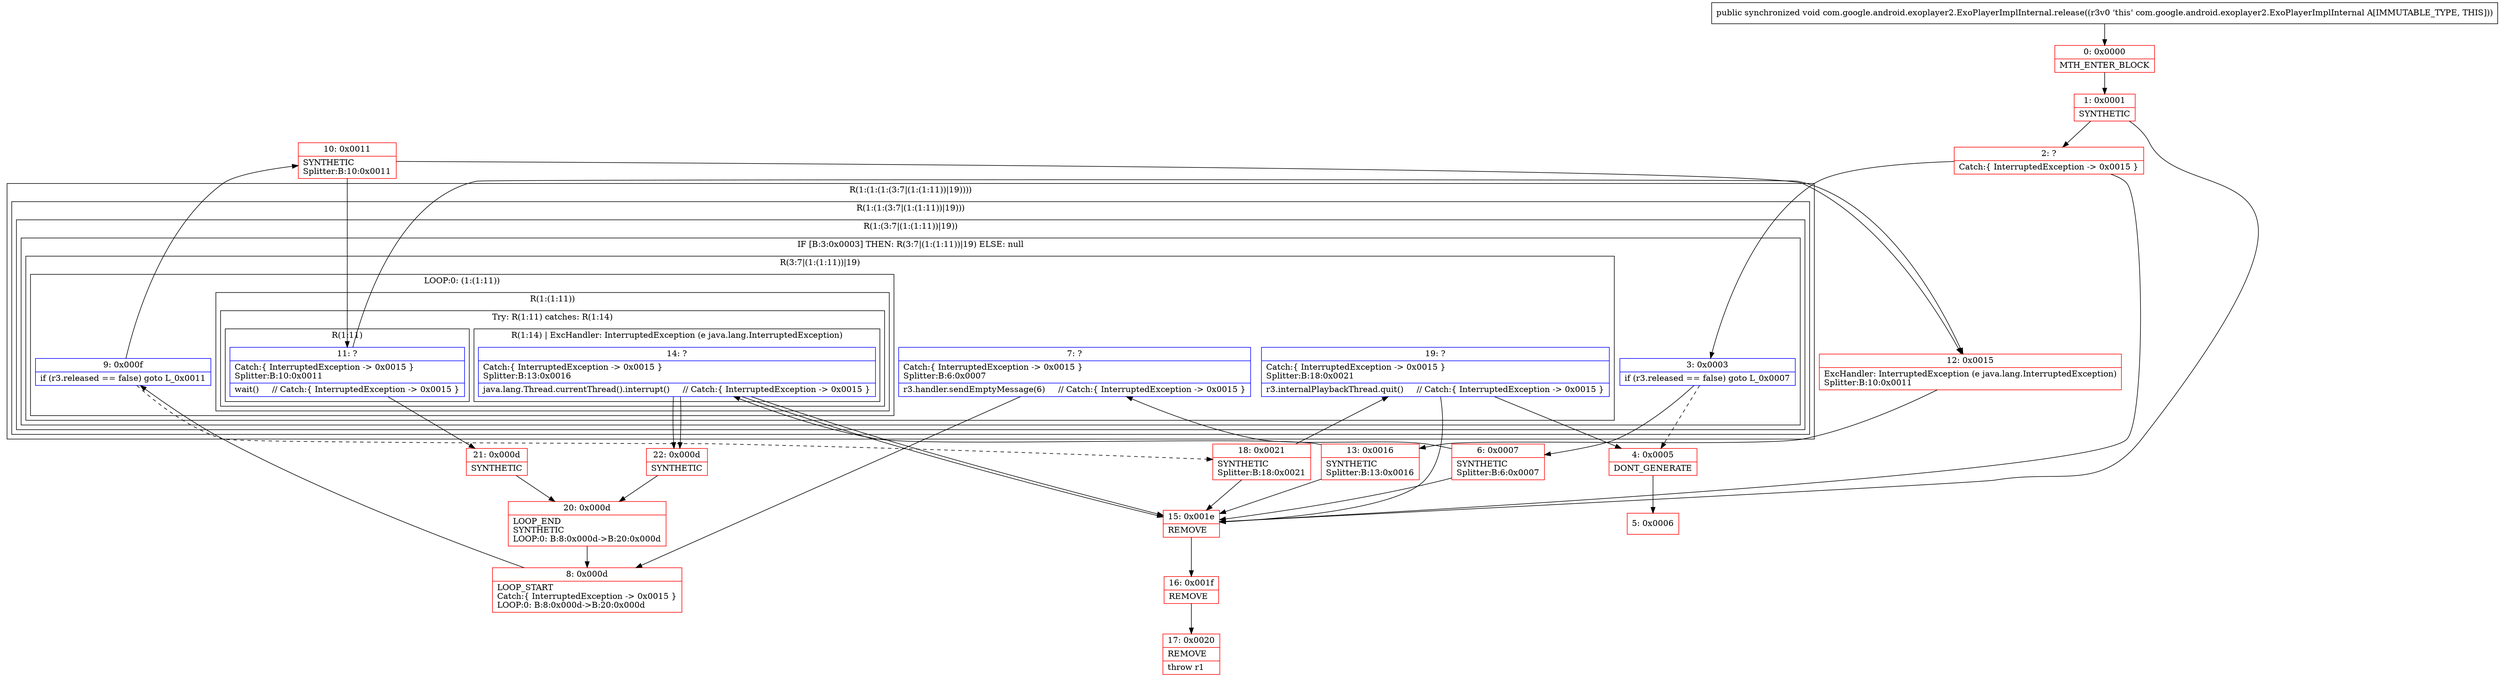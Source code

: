 digraph "CFG forcom.google.android.exoplayer2.ExoPlayerImplInternal.release()V" {
subgraph cluster_Region_1065898525 {
label = "R(1:(1:(1:(3:7|(1:(1:11))|19))))";
node [shape=record,color=blue];
subgraph cluster_Region_1639733716 {
label = "R(1:(1:(3:7|(1:(1:11))|19)))";
node [shape=record,color=blue];
subgraph cluster_Region_1260154886 {
label = "R(1:(3:7|(1:(1:11))|19))";
node [shape=record,color=blue];
subgraph cluster_IfRegion_1096196567 {
label = "IF [B:3:0x0003] THEN: R(3:7|(1:(1:11))|19) ELSE: null";
node [shape=record,color=blue];
Node_3 [shape=record,label="{3\:\ 0x0003|if (r3.released == false) goto L_0x0007\l}"];
subgraph cluster_Region_1009978202 {
label = "R(3:7|(1:(1:11))|19)";
node [shape=record,color=blue];
Node_7 [shape=record,label="{7\:\ ?|Catch:\{ InterruptedException \-\> 0x0015 \}\lSplitter:B:6:0x0007\l|r3.handler.sendEmptyMessage(6)     \/\/ Catch:\{ InterruptedException \-\> 0x0015 \}\l}"];
subgraph cluster_LoopRegion_1061324785 {
label = "LOOP:0: (1:(1:11))";
node [shape=record,color=blue];
Node_9 [shape=record,label="{9\:\ 0x000f|if (r3.released == false) goto L_0x0011\l}"];
subgraph cluster_Region_393632863 {
label = "R(1:(1:11))";
node [shape=record,color=blue];
subgraph cluster_TryCatchRegion_1675235199 {
label = "Try: R(1:11) catches: R(1:14)";
node [shape=record,color=blue];
subgraph cluster_Region_1192735109 {
label = "R(1:11)";
node [shape=record,color=blue];
Node_11 [shape=record,label="{11\:\ ?|Catch:\{ InterruptedException \-\> 0x0015 \}\lSplitter:B:10:0x0011\l|wait()     \/\/ Catch:\{ InterruptedException \-\> 0x0015 \}\l}"];
}
subgraph cluster_Region_1816255385 {
label = "R(1:14) | ExcHandler: InterruptedException (e java.lang.InterruptedException)\l";
node [shape=record,color=blue];
Node_14 [shape=record,label="{14\:\ ?|Catch:\{ InterruptedException \-\> 0x0015 \}\lSplitter:B:13:0x0016\l|java.lang.Thread.currentThread().interrupt()     \/\/ Catch:\{ InterruptedException \-\> 0x0015 \}\l}"];
}
}
}
}
Node_19 [shape=record,label="{19\:\ ?|Catch:\{ InterruptedException \-\> 0x0015 \}\lSplitter:B:18:0x0021\l|r3.internalPlaybackThread.quit()     \/\/ Catch:\{ InterruptedException \-\> 0x0015 \}\l}"];
}
}
}
}
}
subgraph cluster_Region_1816255385 {
label = "R(1:14) | ExcHandler: InterruptedException (e java.lang.InterruptedException)\l";
node [shape=record,color=blue];
Node_14 [shape=record,label="{14\:\ ?|Catch:\{ InterruptedException \-\> 0x0015 \}\lSplitter:B:13:0x0016\l|java.lang.Thread.currentThread().interrupt()     \/\/ Catch:\{ InterruptedException \-\> 0x0015 \}\l}"];
}
Node_0 [shape=record,color=red,label="{0\:\ 0x0000|MTH_ENTER_BLOCK\l}"];
Node_1 [shape=record,color=red,label="{1\:\ 0x0001|SYNTHETIC\l}"];
Node_2 [shape=record,color=red,label="{2\:\ ?|Catch:\{ InterruptedException \-\> 0x0015 \}\l}"];
Node_4 [shape=record,color=red,label="{4\:\ 0x0005|DONT_GENERATE\l}"];
Node_5 [shape=record,color=red,label="{5\:\ 0x0006}"];
Node_6 [shape=record,color=red,label="{6\:\ 0x0007|SYNTHETIC\lSplitter:B:6:0x0007\l}"];
Node_8 [shape=record,color=red,label="{8\:\ 0x000d|LOOP_START\lCatch:\{ InterruptedException \-\> 0x0015 \}\lLOOP:0: B:8:0x000d\-\>B:20:0x000d\l}"];
Node_10 [shape=record,color=red,label="{10\:\ 0x0011|SYNTHETIC\lSplitter:B:10:0x0011\l}"];
Node_12 [shape=record,color=red,label="{12\:\ 0x0015|ExcHandler: InterruptedException (e java.lang.InterruptedException)\lSplitter:B:10:0x0011\l}"];
Node_13 [shape=record,color=red,label="{13\:\ 0x0016|SYNTHETIC\lSplitter:B:13:0x0016\l}"];
Node_15 [shape=record,color=red,label="{15\:\ 0x001e|REMOVE\l}"];
Node_16 [shape=record,color=red,label="{16\:\ 0x001f|REMOVE\l}"];
Node_17 [shape=record,color=red,label="{17\:\ 0x0020|REMOVE\l|throw r1\l}"];
Node_18 [shape=record,color=red,label="{18\:\ 0x0021|SYNTHETIC\lSplitter:B:18:0x0021\l}"];
Node_20 [shape=record,color=red,label="{20\:\ 0x000d|LOOP_END\lSYNTHETIC\lLOOP:0: B:8:0x000d\-\>B:20:0x000d\l}"];
Node_21 [shape=record,color=red,label="{21\:\ 0x000d|SYNTHETIC\l}"];
Node_22 [shape=record,color=red,label="{22\:\ 0x000d|SYNTHETIC\l}"];
MethodNode[shape=record,label="{public synchronized void com.google.android.exoplayer2.ExoPlayerImplInternal.release((r3v0 'this' com.google.android.exoplayer2.ExoPlayerImplInternal A[IMMUTABLE_TYPE, THIS])) }"];
MethodNode -> Node_0;
Node_3 -> Node_4[style=dashed];
Node_3 -> Node_6;
Node_7 -> Node_8;
Node_9 -> Node_10;
Node_9 -> Node_18[style=dashed];
Node_11 -> Node_12;
Node_11 -> Node_21;
Node_14 -> Node_15;
Node_14 -> Node_22;
Node_19 -> Node_15;
Node_19 -> Node_4;
Node_14 -> Node_15;
Node_14 -> Node_22;
Node_0 -> Node_1;
Node_1 -> Node_2;
Node_1 -> Node_15;
Node_2 -> Node_3;
Node_2 -> Node_15;
Node_4 -> Node_5;
Node_6 -> Node_7;
Node_6 -> Node_15;
Node_8 -> Node_9;
Node_10 -> Node_11;
Node_10 -> Node_12;
Node_12 -> Node_13;
Node_13 -> Node_14;
Node_13 -> Node_15;
Node_15 -> Node_16;
Node_16 -> Node_17;
Node_18 -> Node_19;
Node_18 -> Node_15;
Node_20 -> Node_8;
Node_21 -> Node_20;
Node_22 -> Node_20;
}

